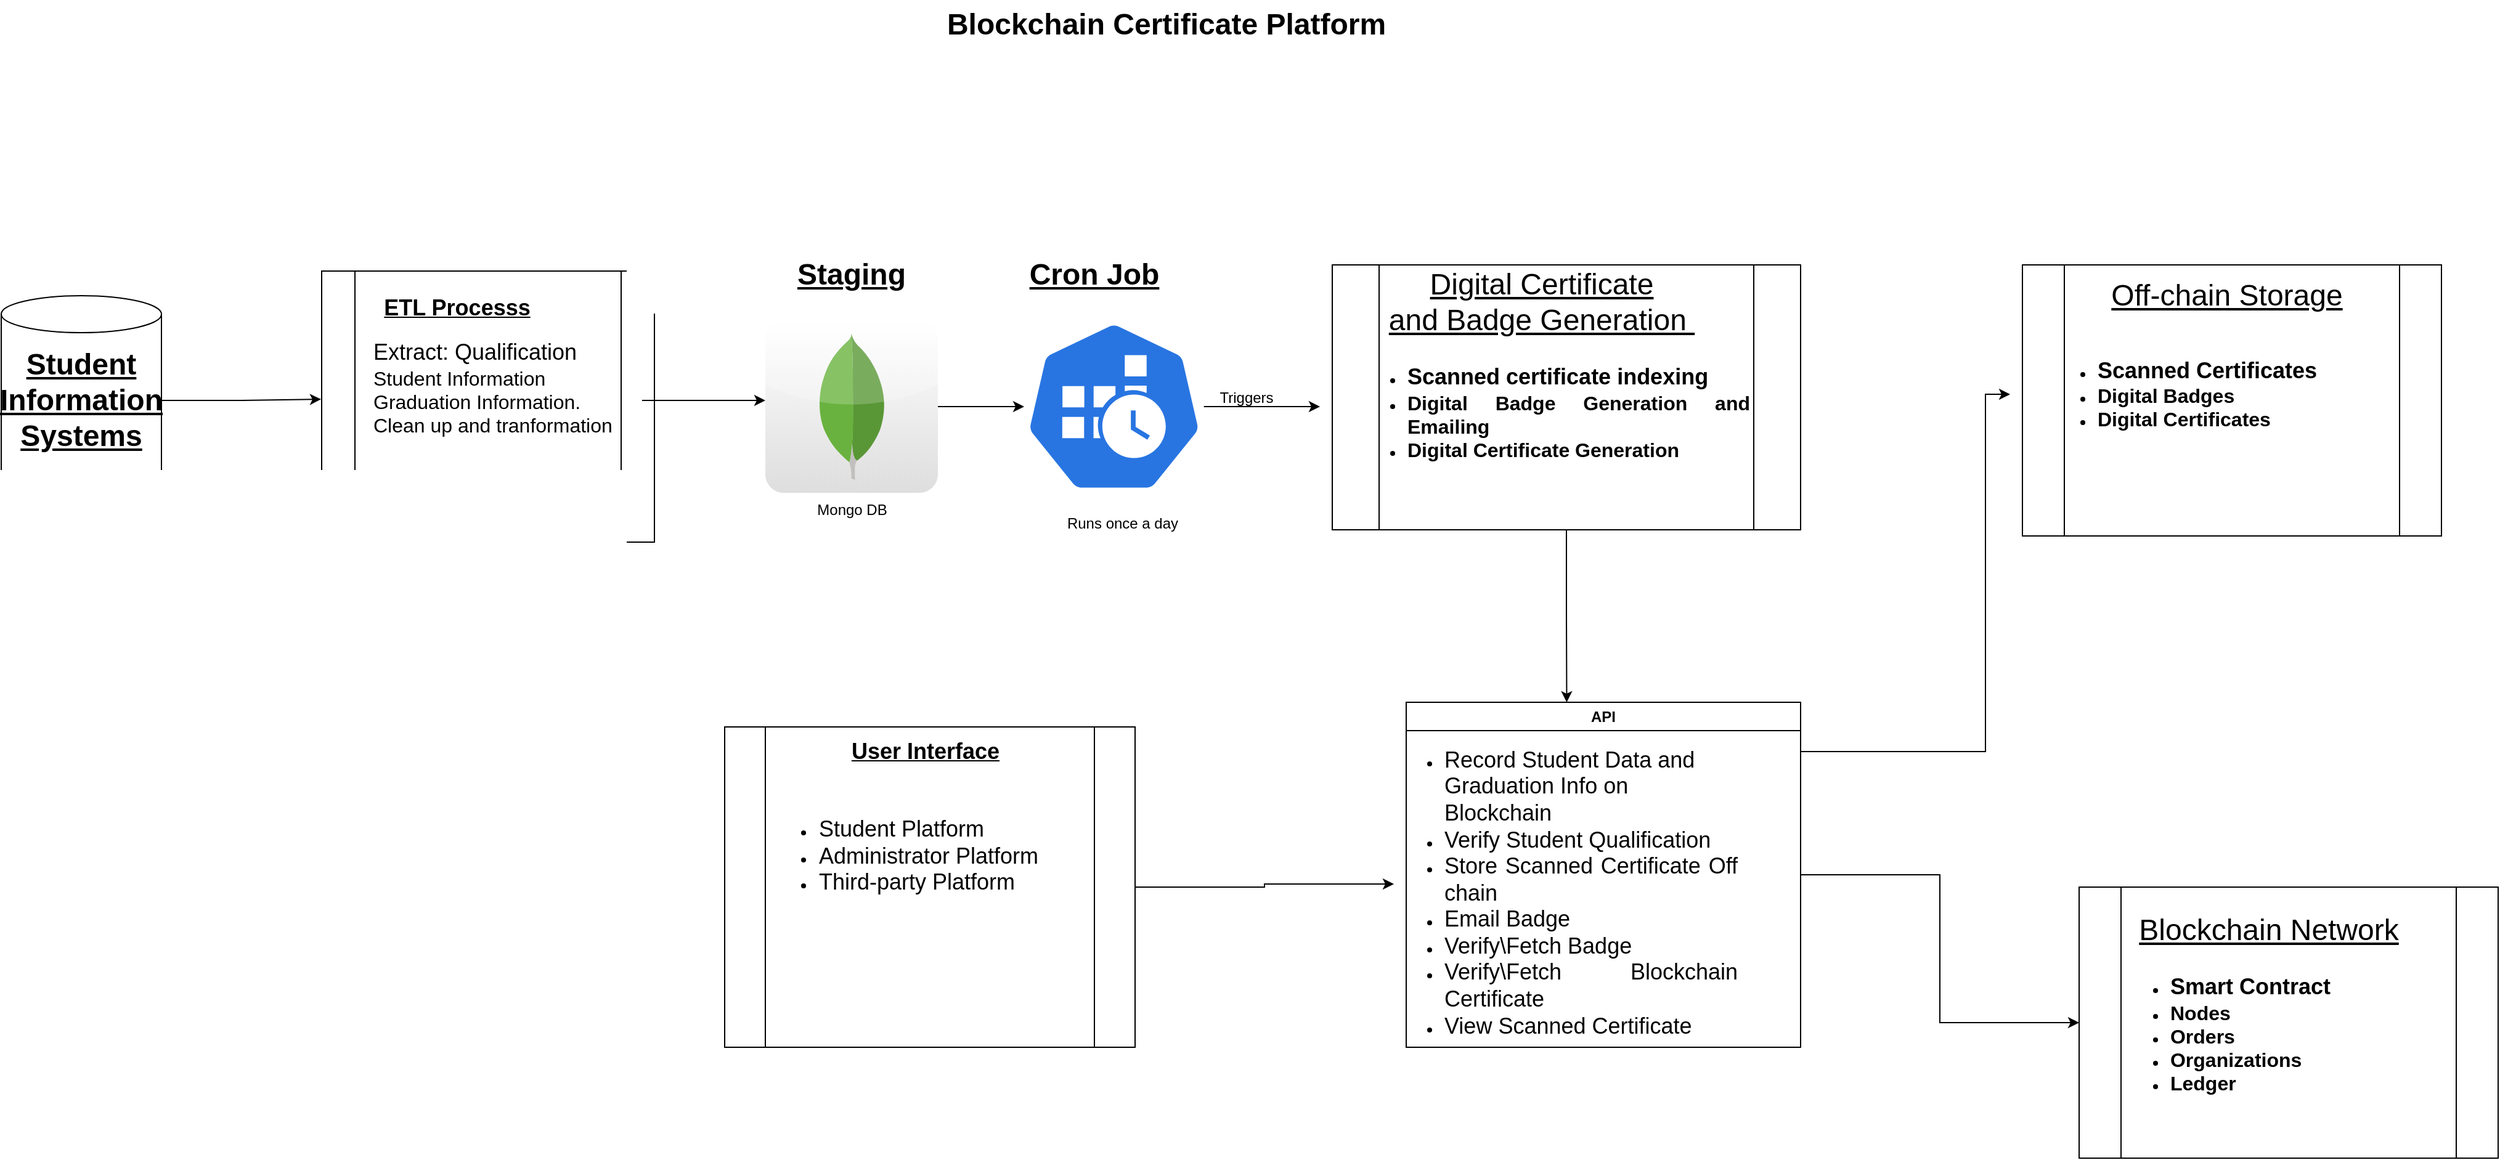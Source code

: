 <mxfile version="24.7.7">
  <diagram name="Page-1" id="74b105a0-9070-1c63-61bc-23e55f88626e">
    <mxGraphModel dx="3427.5" dy="772" grid="1" gridSize="10" guides="1" tooltips="1" connect="1" arrows="1" fold="1" page="1" pageScale="1.5" pageWidth="1169" pageHeight="826" background="none" math="0" shadow="0">
      <root>
        <mxCell id="0" style=";html=1;" />
        <mxCell id="1" style=";html=1;" parent="0" />
        <mxCell id="10b056a9c633e61c-30" value="Blockchain Certificate Platform" style="text;strokeColor=none;fillColor=none;html=1;fontSize=24;fontStyle=1;verticalAlign=middle;align=center;" parent="1" vertex="1">
          <mxGeometry x="80" y="40" width="1590" height="40" as="geometry" />
        </mxCell>
        <mxCell id="NuH24vIZPqRtiYfobQIJ-4" value="" style="shape=cylinder3;whiteSpace=wrap;html=1;boundedLbl=1;backgroundOutline=1;size=15;" parent="1" vertex="1">
          <mxGeometry x="-70" y="280" width="130" height="170" as="geometry" />
        </mxCell>
        <mxCell id="NuH24vIZPqRtiYfobQIJ-10" value="&lt;font style=&quot;font-size: 24px;&quot;&gt;&lt;b style=&quot;&quot;&gt;&lt;u style=&quot;&quot;&gt;Student Information Systems&lt;/u&gt;&lt;/b&gt;&lt;/font&gt;" style="text;html=1;align=center;verticalAlign=middle;whiteSpace=wrap;rounded=0;" parent="1" vertex="1">
          <mxGeometry x="-45" y="320" width="80" height="90" as="geometry" />
        </mxCell>
        <mxCell id="NuH24vIZPqRtiYfobQIJ-11" value="" style="shape=process;whiteSpace=wrap;html=1;backgroundOutline=1;" parent="1" vertex="1">
          <mxGeometry x="190" y="260" width="270" height="220" as="geometry" />
        </mxCell>
        <mxCell id="NuH24vIZPqRtiYfobQIJ-12" value="&lt;font style=&quot;font-size: 18px;&quot;&gt;&lt;b&gt;&lt;u&gt;ETL Processs&lt;/u&gt;&lt;/b&gt;&lt;/font&gt;" style="text;html=1;align=center;verticalAlign=middle;whiteSpace=wrap;rounded=0;" parent="1" vertex="1">
          <mxGeometry x="130" y="270" width="340" height="40" as="geometry" />
        </mxCell>
        <mxCell id="Y5QeTUZx0bIYW7UZLodh-7" style="edgeStyle=orthogonalEdgeStyle;rounded=0;orthogonalLoop=1;jettySize=auto;html=1;" edge="1" parent="1" source="NuH24vIZPqRtiYfobQIJ-29">
          <mxGeometry relative="1" as="geometry">
            <mxPoint x="550" y="365" as="targetPoint" />
          </mxGeometry>
        </mxCell>
        <mxCell id="NuH24vIZPqRtiYfobQIJ-29" value="&lt;div style=&quot;text-align: justify;&quot;&gt;&lt;span style=&quot;background-color: initial;&quot;&gt;&lt;font style=&quot;font-size: 18px;&quot;&gt;Extract: Qualification&amp;nbsp;&lt;/font&gt;&lt;/span&gt;&lt;/div&gt;&lt;div style=&quot;text-align: justify;&quot;&gt;&lt;span style=&quot;background-color: initial;&quot;&gt;&lt;font size=&quot;3&quot;&gt;Student Information&lt;/font&gt;&lt;/span&gt;&lt;/div&gt;&lt;div style=&quot;text-align: justify;&quot;&gt;&lt;span style=&quot;background-color: initial;&quot;&gt;&lt;font size=&quot;3&quot;&gt;Graduation Information.&amp;nbsp;&lt;/font&gt;&lt;/span&gt;&lt;/div&gt;&lt;div style=&quot;text-align: justify;&quot;&gt;&lt;span style=&quot;background-color: initial;&quot;&gt;&lt;font size=&quot;3&quot;&gt;Clean up and tranformation&lt;/font&gt;&lt;/span&gt;&lt;/div&gt;&lt;div style=&quot;text-align: justify;&quot;&gt;&lt;span style=&quot;background-color: initial;&quot;&gt;&lt;span style=&quot;white-space: pre;&quot;&gt;&lt;font size=&quot;3&quot;&gt;&#x9;&lt;/font&gt;&lt;/span&gt;&lt;/span&gt;&lt;/div&gt;" style="text;html=1;align=left;verticalAlign=middle;whiteSpace=wrap;rounded=0;" parent="1" vertex="1">
          <mxGeometry x="230" y="310" width="220" height="110" as="geometry" />
        </mxCell>
        <mxCell id="NuH24vIZPqRtiYfobQIJ-40" value="" style="shape=process;whiteSpace=wrap;html=1;backgroundOutline=1;" parent="1" vertex="1">
          <mxGeometry x="1010" y="255" width="380" height="215" as="geometry" />
        </mxCell>
        <mxCell id="NuH24vIZPqRtiYfobQIJ-44" value="&lt;font style=&quot;font-size: 24px;&quot;&gt;&lt;u style=&quot;&quot;&gt;Digital Certificate and&amp;nbsp;Badge Generation&amp;nbsp;&lt;/u&gt;&lt;/font&gt;" style="text;html=1;align=center;verticalAlign=middle;whiteSpace=wrap;rounded=0;" parent="1" vertex="1">
          <mxGeometry x="1050" y="270" width="260" height="30" as="geometry" />
        </mxCell>
        <mxCell id="NuH24vIZPqRtiYfobQIJ-57" value="" style="shape=process;whiteSpace=wrap;html=1;backgroundOutline=1;" parent="1" vertex="1">
          <mxGeometry x="1570" y="255" width="340" height="220" as="geometry" />
        </mxCell>
        <mxCell id="NuH24vIZPqRtiYfobQIJ-58" value="&lt;font style=&quot;font-size: 24px;&quot;&gt;&lt;u style=&quot;&quot;&gt;Off-chain Storage&lt;/u&gt;&lt;/font&gt;" style="text;html=1;align=center;verticalAlign=middle;whiteSpace=wrap;rounded=0;" parent="1" vertex="1">
          <mxGeometry x="1616" y="265" width="240" height="30" as="geometry" />
        </mxCell>
        <mxCell id="NuH24vIZPqRtiYfobQIJ-61" value="&lt;ul&gt;&lt;li style=&quot;text-align: justify;&quot;&gt;&lt;b&gt;&lt;font style=&quot;font-size: 18px;&quot;&gt;Scanned Certificates&lt;/font&gt;&lt;/b&gt;&lt;/li&gt;&lt;li style=&quot;text-align: justify;&quot;&gt;&lt;b&gt;&lt;font size=&quot;3&quot; style=&quot;&quot;&gt;Digital Badges&lt;/font&gt;&lt;/b&gt;&lt;/li&gt;&lt;li style=&quot;text-align: justify;&quot;&gt;&lt;b&gt;&lt;font size=&quot;3&quot; style=&quot;&quot;&gt;Digital Certificates&lt;/font&gt;&lt;/b&gt;&lt;/li&gt;&lt;/ul&gt;" style="text;html=1;align=center;verticalAlign=middle;whiteSpace=wrap;rounded=0;" parent="1" vertex="1">
          <mxGeometry x="1560" y="315" width="280" height="90" as="geometry" />
        </mxCell>
        <mxCell id="NuH24vIZPqRtiYfobQIJ-67" style="edgeStyle=orthogonalEdgeStyle;rounded=0;orthogonalLoop=1;jettySize=auto;html=1;entryX=0;entryY=0.5;entryDx=0;entryDy=0;" parent="1" source="NuH24vIZPqRtiYfobQIJ-62" target="NuH24vIZPqRtiYfobQIJ-61" edge="1">
          <mxGeometry relative="1" as="geometry">
            <Array as="points">
              <mxPoint x="1540" y="650" />
              <mxPoint x="1540" y="360" />
            </Array>
          </mxGeometry>
        </mxCell>
        <mxCell id="NuH24vIZPqRtiYfobQIJ-70" style="edgeStyle=orthogonalEdgeStyle;rounded=0;orthogonalLoop=1;jettySize=auto;html=1;" parent="1" source="NuH24vIZPqRtiYfobQIJ-62" target="NuH24vIZPqRtiYfobQIJ-69" edge="1">
          <mxGeometry relative="1" as="geometry">
            <mxPoint x="1340" y="1362.857" as="targetPoint" />
          </mxGeometry>
        </mxCell>
        <mxCell id="NuH24vIZPqRtiYfobQIJ-62" value="API" style="swimlane;whiteSpace=wrap;html=1;" parent="1" vertex="1">
          <mxGeometry x="1070" y="610" width="320" height="280" as="geometry" />
        </mxCell>
        <mxCell id="NuH24vIZPqRtiYfobQIJ-83" value="&lt;ul&gt;&lt;li style=&quot;text-align: left;&quot;&gt;&lt;span style=&quot;font-size: 18px; background-color: initial;&quot;&gt;Record Student Data and Graduation Info on Blockchain&lt;/span&gt;&lt;/li&gt;&lt;li style=&quot;text-align: left;&quot;&gt;&lt;span style=&quot;font-size: 18px;&quot;&gt;Verify Student Qualification&lt;/span&gt;&lt;/li&gt;&lt;li style=&quot;text-align: justify;&quot;&gt;&lt;span style=&quot;font-size: 18px;&quot;&gt;Store Scanned Certificate Off chain&lt;/span&gt;&lt;/li&gt;&lt;li style=&quot;text-align: justify;&quot;&gt;&lt;span style=&quot;font-size: 18px;&quot;&gt;Email Badge&lt;/span&gt;&lt;/li&gt;&lt;li style=&quot;text-align: justify;&quot;&gt;&lt;span style=&quot;font-size: 18px;&quot;&gt;Verify\Fetch Badge&amp;nbsp;&lt;/span&gt;&lt;/li&gt;&lt;li style=&quot;text-align: justify;&quot;&gt;&lt;span style=&quot;font-size: 18px;&quot;&gt;Verify\Fetch&amp;nbsp;Blockchain Certificate&amp;nbsp;&lt;/span&gt;&lt;/li&gt;&lt;li style=&quot;text-align: justify;&quot;&gt;&lt;span style=&quot;font-size: 18px;&quot;&gt;View Scanned Certificate&lt;/span&gt;&lt;/li&gt;&lt;/ul&gt;" style="text;html=1;align=center;verticalAlign=middle;whiteSpace=wrap;rounded=0;" parent="NuH24vIZPqRtiYfobQIJ-62" vertex="1">
          <mxGeometry x="-10" y="140" width="280" height="30" as="geometry" />
        </mxCell>
        <mxCell id="NuH24vIZPqRtiYfobQIJ-69" value="" style="shape=process;whiteSpace=wrap;html=1;backgroundOutline=1;" parent="1" vertex="1">
          <mxGeometry x="1616" y="760" width="340" height="220" as="geometry" />
        </mxCell>
        <mxCell id="NuH24vIZPqRtiYfobQIJ-71" value="&lt;font style=&quot;font-size: 24px;&quot;&gt;&lt;u style=&quot;&quot;&gt;Blockchain Network&lt;/u&gt;&lt;/font&gt;" style="text;html=1;align=center;verticalAlign=middle;whiteSpace=wrap;rounded=0;" parent="1" vertex="1">
          <mxGeometry x="1650" y="780" width="240" height="30" as="geometry" />
        </mxCell>
        <mxCell id="NuH24vIZPqRtiYfobQIJ-72" value="&lt;ul&gt;&lt;li style=&quot;text-align: justify;&quot;&gt;&lt;b style=&quot;background-color: initial;&quot;&gt;&lt;font style=&quot;font-size: 18px;&quot;&gt;Smart Contract&lt;/font&gt;&lt;/b&gt;&lt;/li&gt;&lt;li style=&quot;text-align: justify;&quot;&gt;&lt;b&gt;&lt;font size=&quot;3&quot;&gt;Nodes&lt;/font&gt;&lt;/b&gt;&lt;/li&gt;&lt;li style=&quot;text-align: justify;&quot;&gt;&lt;b&gt;&lt;font size=&quot;3&quot;&gt;Orders&lt;/font&gt;&lt;/b&gt;&lt;/li&gt;&lt;li style=&quot;text-align: justify;&quot;&gt;&lt;b&gt;&lt;font size=&quot;3&quot;&gt;Organizations&lt;/font&gt;&lt;/b&gt;&lt;/li&gt;&lt;li style=&quot;text-align: justify;&quot;&gt;&lt;b style=&quot;&quot;&gt;&lt;font size=&quot;3&quot;&gt;Ledger&lt;/font&gt;&lt;/b&gt;&lt;/li&gt;&lt;/ul&gt;" style="text;html=1;align=center;verticalAlign=middle;whiteSpace=wrap;rounded=0;" parent="1" vertex="1">
          <mxGeometry x="1570" y="830" width="330" height="100" as="geometry" />
        </mxCell>
        <mxCell id="NuH24vIZPqRtiYfobQIJ-73" value="&lt;ul&gt;&lt;li style=&quot;text-align: justify;&quot;&gt;&lt;b style=&quot;background-color: initial;&quot;&gt;&lt;font style=&quot;font-size: 18px;&quot;&gt;Scanned certificate indexing&lt;/font&gt;&lt;/b&gt;&lt;/li&gt;&lt;li style=&quot;text-align: justify;&quot;&gt;&lt;font size=&quot;3&quot;&gt;&lt;b&gt;&lt;font style=&quot;&quot;&gt;Digital Badge Generation&amp;nbsp;&lt;/font&gt;&lt;/b&gt;&lt;/font&gt;&lt;b style=&quot;font-size: medium; background-color: initial;&quot;&gt;and Emailing&lt;/b&gt;&lt;/li&gt;&lt;li style=&quot;text-align: justify;&quot;&gt;&lt;b&gt;&lt;font size=&quot;3&quot; style=&quot;&quot;&gt;Digital Certificate Generation&lt;/font&gt;&lt;/b&gt;&lt;/li&gt;&lt;/ul&gt;" style="text;html=1;align=center;verticalAlign=middle;whiteSpace=wrap;rounded=0;" parent="1" vertex="1">
          <mxGeometry x="1030" y="330" width="320" height="90" as="geometry" />
        </mxCell>
        <mxCell id="NuH24vIZPqRtiYfobQIJ-88" style="edgeStyle=orthogonalEdgeStyle;rounded=0;orthogonalLoop=1;jettySize=auto;html=1;entryX=0;entryY=0.25;entryDx=0;entryDy=0;" parent="1" source="NuH24vIZPqRtiYfobQIJ-78" target="NuH24vIZPqRtiYfobQIJ-83" edge="1">
          <mxGeometry relative="1" as="geometry" />
        </mxCell>
        <mxCell id="NuH24vIZPqRtiYfobQIJ-78" value="" style="shape=process;whiteSpace=wrap;html=1;backgroundOutline=1;" parent="1" vertex="1">
          <mxGeometry x="517" y="630" width="333" height="260" as="geometry" />
        </mxCell>
        <mxCell id="NuH24vIZPqRtiYfobQIJ-79" value="&lt;font style=&quot;font-size: 18px;&quot;&gt;&lt;b&gt;&lt;u&gt;User Interface&lt;/u&gt;&lt;/b&gt;&lt;/font&gt;" style="text;html=1;align=center;verticalAlign=middle;whiteSpace=wrap;rounded=0;" parent="1" vertex="1">
          <mxGeometry x="510" y="630" width="340" height="40" as="geometry" />
        </mxCell>
        <mxCell id="NuH24vIZPqRtiYfobQIJ-80" value="&lt;div style=&quot;text-align: justify;&quot;&gt;&lt;ul&gt;&lt;li&gt;&lt;span style=&quot;font-size: 18px; background-color: initial;&quot;&gt;Student Platform&lt;/span&gt;&lt;/li&gt;&lt;li&gt;&lt;span style=&quot;font-size: 18px; background-color: initial;&quot;&gt;Administrator Platform&amp;nbsp;&lt;/span&gt;&lt;/li&gt;&lt;li&gt;&lt;span style=&quot;font-size: 18px; background-color: initial;&quot;&gt;Third-party Platform&lt;/span&gt;&lt;/li&gt;&lt;/ul&gt;&lt;/div&gt;" style="text;html=1;align=center;verticalAlign=middle;whiteSpace=wrap;rounded=0;" parent="1" vertex="1">
          <mxGeometry x="540" y="690" width="250" height="90" as="geometry" />
        </mxCell>
        <mxCell id="NuH24vIZPqRtiYfobQIJ-82" style="edgeStyle=orthogonalEdgeStyle;rounded=0;orthogonalLoop=1;jettySize=auto;html=1;entryX=0.407;entryY=0;entryDx=0;entryDy=0;entryPerimeter=0;" parent="1" source="NuH24vIZPqRtiYfobQIJ-40" target="NuH24vIZPqRtiYfobQIJ-62" edge="1">
          <mxGeometry relative="1" as="geometry" />
        </mxCell>
        <mxCell id="Y5QeTUZx0bIYW7UZLodh-12" style="edgeStyle=orthogonalEdgeStyle;rounded=0;orthogonalLoop=1;jettySize=auto;html=1;" edge="1" parent="1" source="Y5QeTUZx0bIYW7UZLodh-2" target="Y5QeTUZx0bIYW7UZLodh-5">
          <mxGeometry relative="1" as="geometry" />
        </mxCell>
        <mxCell id="Y5QeTUZx0bIYW7UZLodh-2" value="Mongo DB" style="dashed=0;outlineConnect=0;html=1;align=center;labelPosition=center;verticalLabelPosition=bottom;verticalAlign=top;shape=mxgraph.webicons.mongodb;gradientColor=#DFDEDE" vertex="1" parent="1">
          <mxGeometry x="550" y="300" width="140" height="140" as="geometry" />
        </mxCell>
        <mxCell id="Y5QeTUZx0bIYW7UZLodh-3" value="&lt;font style=&quot;font-size: 24px;&quot;&gt;&lt;b style=&quot;&quot;&gt;&lt;u style=&quot;&quot;&gt;Staging&lt;/u&gt;&lt;/b&gt;&lt;/font&gt;" style="text;html=1;align=center;verticalAlign=middle;whiteSpace=wrap;rounded=0;" vertex="1" parent="1">
          <mxGeometry x="560" y="225" width="120" height="75" as="geometry" />
        </mxCell>
        <mxCell id="Y5QeTUZx0bIYW7UZLodh-8" style="edgeStyle=orthogonalEdgeStyle;rounded=0;orthogonalLoop=1;jettySize=auto;html=1;" edge="1" parent="1" source="Y5QeTUZx0bIYW7UZLodh-5">
          <mxGeometry relative="1" as="geometry">
            <mxPoint x="1000" y="370" as="targetPoint" />
          </mxGeometry>
        </mxCell>
        <mxCell id="Y5QeTUZx0bIYW7UZLodh-5" value="" style="aspect=fixed;sketch=0;html=1;dashed=0;whitespace=wrap;verticalLabelPosition=bottom;verticalAlign=top;fillColor=#2875E2;strokeColor=#ffffff;points=[[0.005,0.63,0],[0.1,0.2,0],[0.9,0.2,0],[0.5,0,0],[0.995,0.63,0],[0.72,0.99,0],[0.5,1,0],[0.28,0.99,0]];shape=mxgraph.kubernetes.icon2;prIcon=cronjob" vertex="1" parent="1">
          <mxGeometry x="760" y="300" width="145.83" height="140" as="geometry" />
        </mxCell>
        <mxCell id="Y5QeTUZx0bIYW7UZLodh-11" value="&lt;font style=&quot;font-size: 24px;&quot;&gt;&lt;b style=&quot;&quot;&gt;&lt;u style=&quot;&quot;&gt;Cron Job&lt;/u&gt;&lt;/b&gt;&lt;/font&gt;" style="text;html=1;align=center;verticalAlign=middle;whiteSpace=wrap;rounded=0;" vertex="1" parent="1">
          <mxGeometry x="756.5" y="225" width="120" height="75" as="geometry" />
        </mxCell>
        <mxCell id="Y5QeTUZx0bIYW7UZLodh-22" value="Runs once a day" style="text;html=1;align=center;verticalAlign=middle;whiteSpace=wrap;rounded=0;" vertex="1" parent="1">
          <mxGeometry x="780" y="450" width="120" height="30" as="geometry" />
        </mxCell>
        <mxCell id="Y5QeTUZx0bIYW7UZLodh-23" value="Triggers" style="text;html=1;align=center;verticalAlign=middle;resizable=0;points=[];autosize=1;strokeColor=none;fillColor=none;" vertex="1" parent="1">
          <mxGeometry x="905" y="348" width="70" height="30" as="geometry" />
        </mxCell>
        <mxCell id="Y5QeTUZx0bIYW7UZLodh-24" style="edgeStyle=orthogonalEdgeStyle;rounded=0;orthogonalLoop=1;jettySize=auto;html=1;entryX=-0.002;entryY=0.473;entryDx=0;entryDy=0;entryPerimeter=0;" edge="1" parent="1" source="NuH24vIZPqRtiYfobQIJ-4" target="NuH24vIZPqRtiYfobQIJ-11">
          <mxGeometry relative="1" as="geometry" />
        </mxCell>
      </root>
    </mxGraphModel>
  </diagram>
</mxfile>
